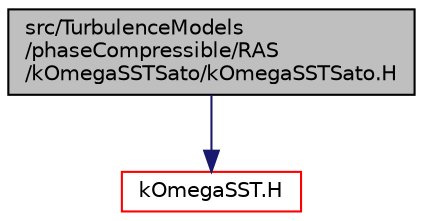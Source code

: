 digraph "src/TurbulenceModels/phaseCompressible/RAS/kOmegaSSTSato/kOmegaSSTSato.H"
{
  bgcolor="transparent";
  edge [fontname="Helvetica",fontsize="10",labelfontname="Helvetica",labelfontsize="10"];
  node [fontname="Helvetica",fontsize="10",shape=record];
  Node0 [label="src/TurbulenceModels\l/phaseCompressible/RAS\l/kOmegaSSTSato/kOmegaSSTSato.H",height=0.2,width=0.4,color="black", fillcolor="grey75", style="filled", fontcolor="black"];
  Node0 -> Node1 [color="midnightblue",fontsize="10",style="solid",fontname="Helvetica"];
  Node1 [label="kOmegaSST.H",height=0.2,width=0.4,color="red",URL="$a18149.html"];
}
